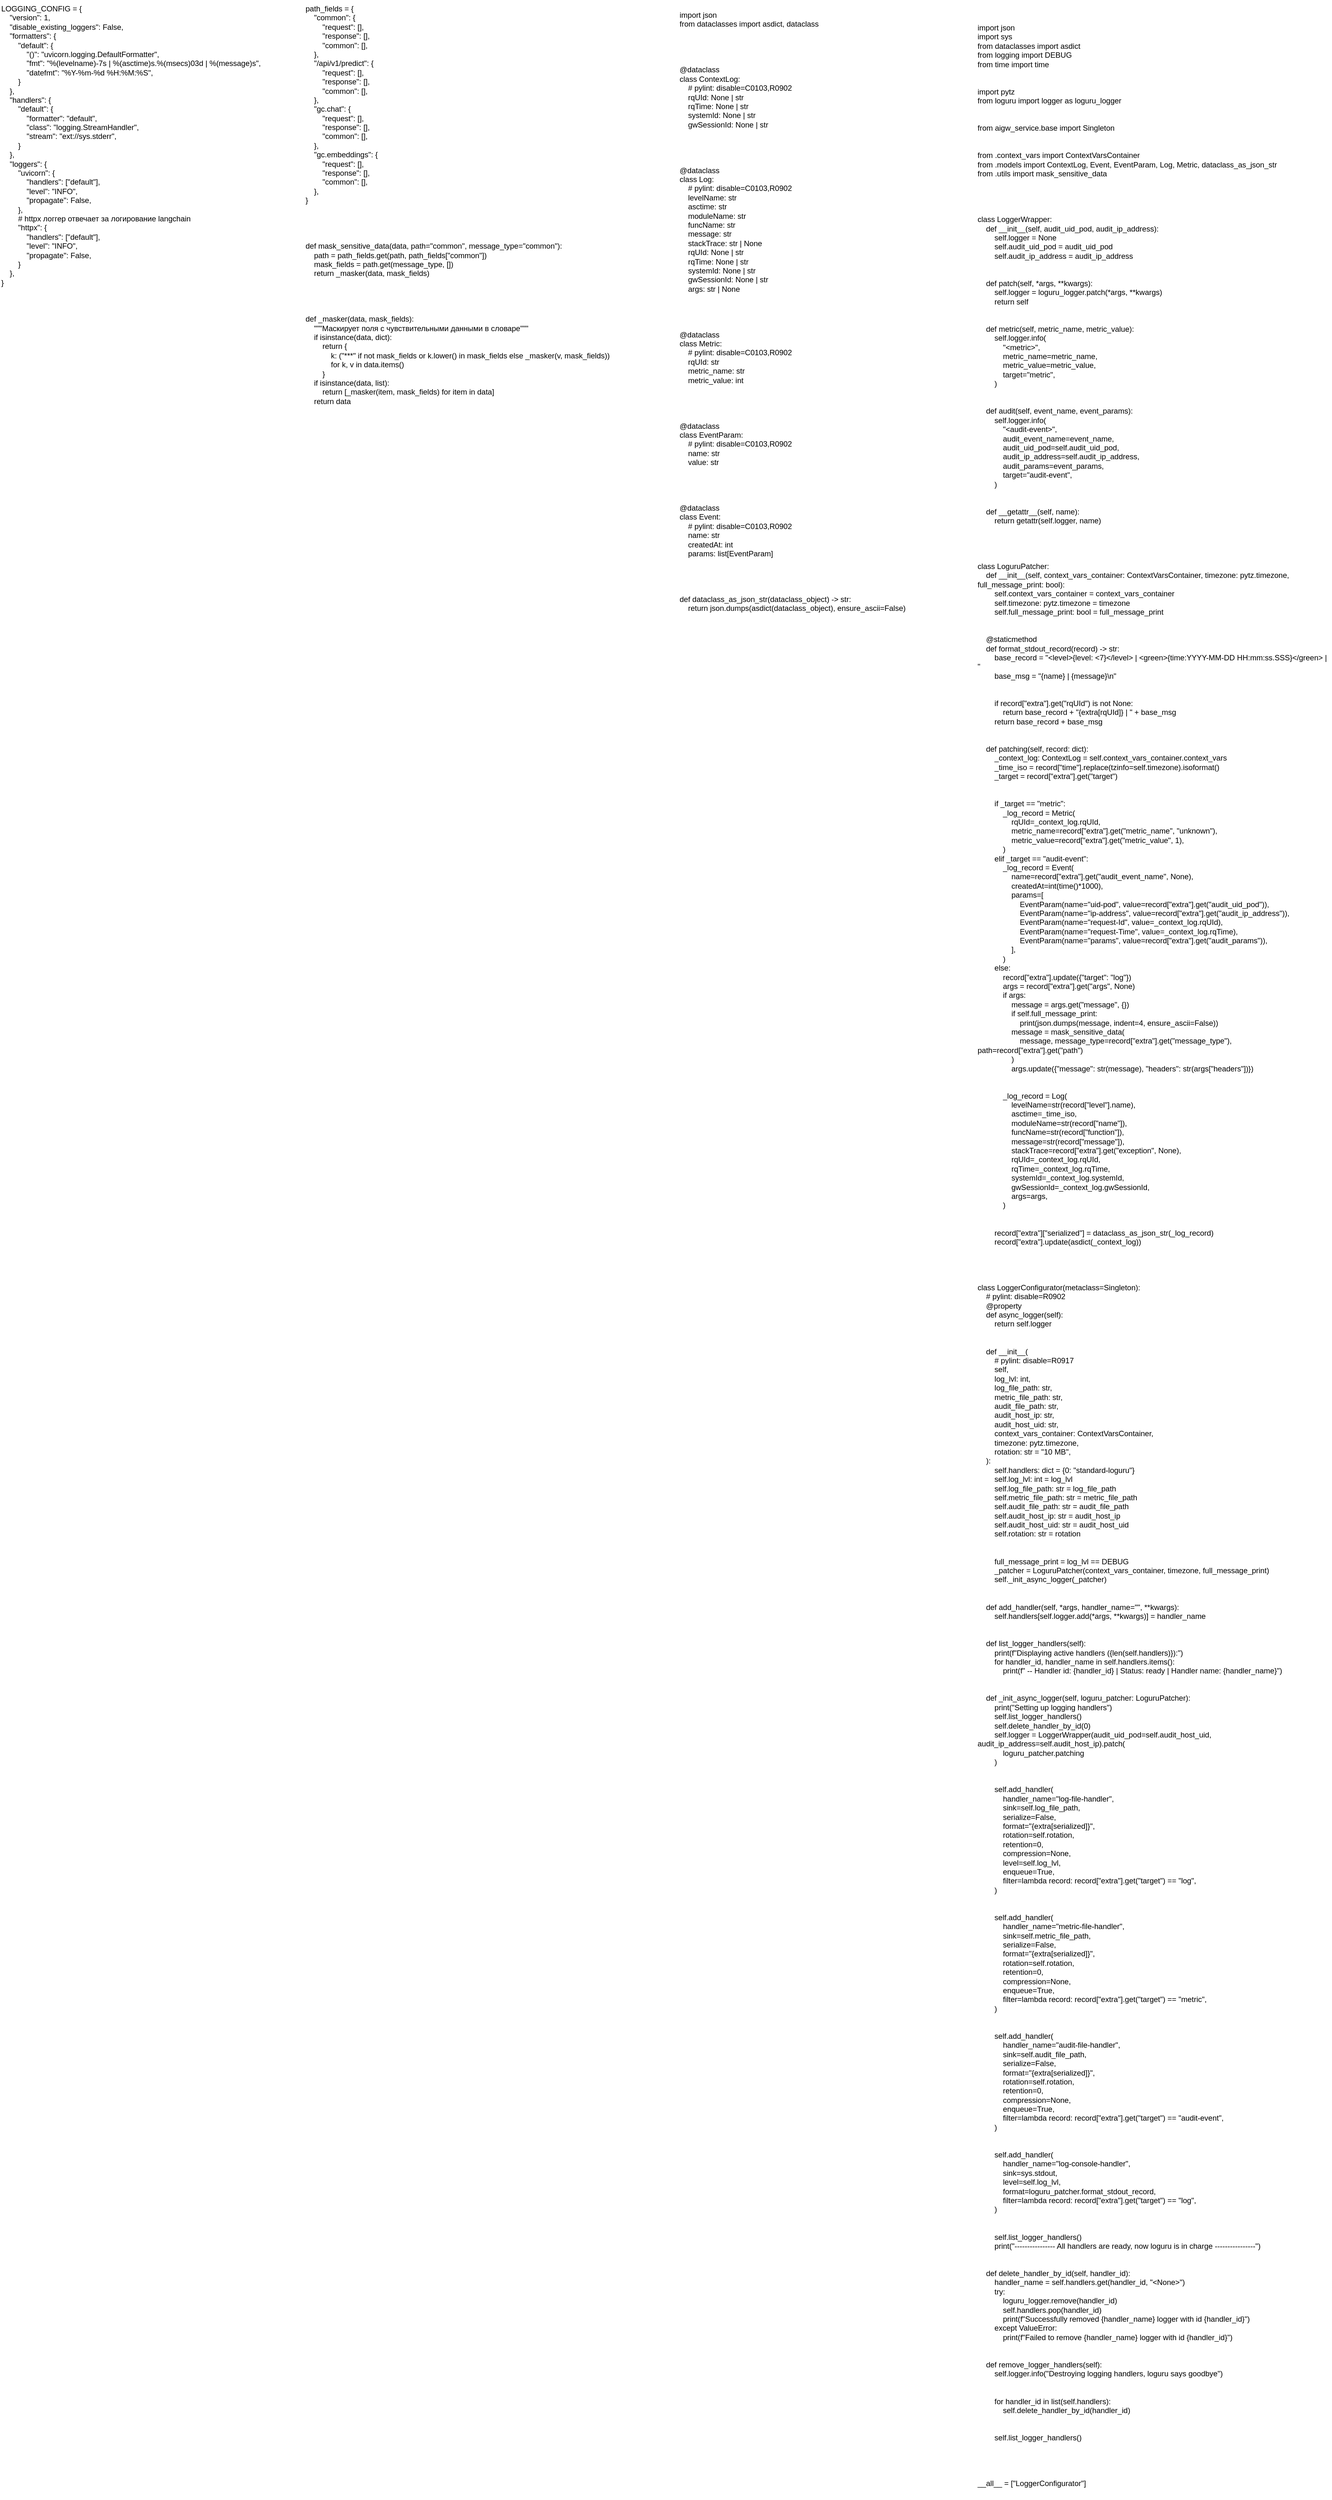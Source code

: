 <mxfile version="27.2.0">
  <diagram name="Страница — 1" id="WULPb32uHRo-QUS4CWuH">
    <mxGraphModel dx="1372" dy="743" grid="1" gridSize="10" guides="1" tooltips="1" connect="1" arrows="1" fold="1" page="1" pageScale="1" pageWidth="3300" pageHeight="4681" math="0" shadow="0">
      <root>
        <mxCell id="0" />
        <mxCell id="1" parent="0" />
        <UserObject label="LOGGING_CONFIG = {&#xa;    &quot;version&quot;: 1,&#xa;    &quot;disable_existing_loggers&quot;: False,&#xa;    &quot;formatters&quot;: {&#xa;        &quot;default&quot;: {&#xa;            &quot;()&quot;: &quot;uvicorn.logging.DefaultFormatter&quot;,&#xa;            &quot;fmt&quot;: &quot;%(levelname)-7s | %(asctime)s.%(msecs)03d | %(message)s&quot;,&#xa;            &quot;datefmt&quot;: &quot;%Y-%m-%d %H:%M:%S&quot;,&#xa;        }&#xa;    },&#xa;    &quot;handlers&quot;: {&#xa;        &quot;default&quot;: {&#xa;            &quot;formatter&quot;: &quot;default&quot;,&#xa;            &quot;class&quot;: &quot;logging.StreamHandler&quot;,&#xa;            &quot;stream&quot;: &quot;ext://sys.stderr&quot;,&#xa;        }&#xa;    },&#xa;    &quot;loggers&quot;: {&#xa;        &quot;uvicorn&quot;: {&#xa;            &quot;handlers&quot;: [&quot;default&quot;],&#xa;            &quot;level&quot;: &quot;INFO&quot;,&#xa;            &quot;propagate&quot;: False,&#xa;        },&#xa;        # httpx логгер отвечает за логирование langchain&#xa;        &quot;httpx&quot;: {&#xa;            &quot;handlers&quot;: [&quot;default&quot;],&#xa;            &quot;level&quot;: &quot;INFO&quot;,&#xa;            &quot;propagate&quot;: False,&#xa;        }&#xa;    },&#xa;}" link="LOGGING_CONFIG = {&#xa;    &quot;version&quot;: 1,&#xa;    &quot;disable_existing_loggers&quot;: False,&#xa;    &quot;formatters&quot;: {&#xa;        &quot;default&quot;: {&#xa;            &quot;()&quot;: &quot;uvicorn.logging.DefaultFormatter&quot;,&#xa;            &quot;fmt&quot;: &quot;%(levelname)-7s | %(asctime)s.%(msecs)03d | %(message)s&quot;,&#xa;            &quot;datefmt&quot;: &quot;%Y-%m-%d %H:%M:%S&quot;,&#xa;        }&#xa;    },&#xa;    &quot;handlers&quot;: {&#xa;        &quot;default&quot;: {&#xa;            &quot;formatter&quot;: &quot;default&quot;,&#xa;            &quot;class&quot;: &quot;logging.StreamHandler&quot;,&#xa;            &quot;stream&quot;: &quot;ext://sys.stderr&quot;,&#xa;        }&#xa;    },&#xa;    &quot;loggers&quot;: {&#xa;        &quot;uvicorn&quot;: {&#xa;            &quot;handlers&quot;: [&quot;default&quot;],&#xa;            &quot;level&quot;: &quot;INFO&quot;,&#xa;            &quot;propagate&quot;: False,&#xa;        },&#xa;        # httpx логгер отвечает за логирование langchain&#xa;        &quot;httpx&quot;: {&#xa;            &quot;handlers&quot;: [&quot;default&quot;],&#xa;            &quot;level&quot;: &quot;INFO&quot;,&#xa;            &quot;propagate&quot;: False,&#xa;        }&#xa;    },&#xa;}" id="SYt-TXJ_Hw24SwqiqHZK-21">
          <mxCell style="text;whiteSpace=wrap;" vertex="1" parent="1">
            <mxGeometry x="40" y="50" width="440" height="470" as="geometry" />
          </mxCell>
        </UserObject>
        <UserObject label="path_fields = {&#xa;    &quot;common&quot;: {&#xa;        &quot;request&quot;: [],&#xa;        &quot;response&quot;: [],&#xa;        &quot;common&quot;: [],&#xa;    },&#xa;    &quot;/api/v1/predict&quot;: {&#xa;        &quot;request&quot;: [],&#xa;        &quot;response&quot;: [],&#xa;        &quot;common&quot;: [],&#xa;    },&#xa;    &quot;gc.chat&quot;: {&#xa;        &quot;request&quot;: [],&#xa;        &quot;response&quot;: [],&#xa;        &quot;common&quot;: [],&#xa;    },&#xa;    &quot;gc.embeddings&quot;: {&#xa;        &quot;request&quot;: [],&#xa;        &quot;response&quot;: [],&#xa;        &quot;common&quot;: [],&#xa;    },&#xa;}&#xa;&#xa;&#xa;&#xa;&#xa;def mask_sensitive_data(data, path=&quot;common&quot;, message_type=&quot;common&quot;):&#xa;    path = path_fields.get(path, path_fields[&quot;common&quot;])&#xa;    mask_fields = path.get(message_type, [])&#xa;    return _masker(data, mask_fields)&#xa;&#xa;&#xa;&#xa;&#xa;def _masker(data, mask_fields):&#xa;    &quot;&quot;&quot;Маскирует поля с чувствительными данными в словаре&quot;&quot;&quot;&#xa;    if isinstance(data, dict):&#xa;        return {&#xa;            k: (&quot;***&quot; if not mask_fields or k.lower() in mask_fields else _masker(v, mask_fields))&#xa;            for k, v in data.items()&#xa;        }&#xa;    if isinstance(data, list):&#xa;        return [_masker(item, mask_fields) for item in data]&#xa;    return data" link="path_fields = {&#xa;    &quot;common&quot;: {&#xa;        &quot;request&quot;: [],&#xa;        &quot;response&quot;: [],&#xa;        &quot;common&quot;: [],&#xa;    },&#xa;    &quot;/api/v1/predict&quot;: {&#xa;        &quot;request&quot;: [],&#xa;        &quot;response&quot;: [],&#xa;        &quot;common&quot;: [],&#xa;    },&#xa;    &quot;gc.chat&quot;: {&#xa;        &quot;request&quot;: [],&#xa;        &quot;response&quot;: [],&#xa;        &quot;common&quot;: [],&#xa;    },&#xa;    &quot;gc.embeddings&quot;: {&#xa;        &quot;request&quot;: [],&#xa;        &quot;response&quot;: [],&#xa;        &quot;common&quot;: [],&#xa;    },&#xa;}&#xa;&#xa;&#xa;&#xa;&#xa;def mask_sensitive_data(data, path=&quot;common&quot;, message_type=&quot;common&quot;):&#xa;    path = path_fields.get(path, path_fields[&quot;common&quot;])&#xa;    mask_fields = path.get(message_type, [])&#xa;    return _masker(data, mask_fields)&#xa;&#xa;&#xa;&#xa;&#xa;def _masker(data, mask_fields):&#xa;    &quot;&quot;&quot;Маскирует поля с чувствительными данными в словаре&quot;&quot;&quot;&#xa;    if isinstance(data, dict):&#xa;        return {&#xa;            k: (&quot;***&quot; if not mask_fields or k.lower() in mask_fields else _masker(v, mask_fields))&#xa;            for k, v in data.items()&#xa;        }&#xa;    if isinstance(data, list):&#xa;        return [_masker(item, mask_fields) for item in data]&#xa;    return data" id="SYt-TXJ_Hw24SwqiqHZK-22">
          <mxCell style="text;whiteSpace=wrap;" vertex="1" parent="1">
            <mxGeometry x="520" y="50" width="510" height="660" as="geometry" />
          </mxCell>
        </UserObject>
        <UserObject label="import json&#xa;from dataclasses import asdict, dataclass&#xa;&#xa;&#xa;&#xa;&#xa;@dataclass&#xa;class ContextLog:&#xa;    # pylint: disable=C0103,R0902&#xa;    rqUId: None | str&#xa;    rqTime: None | str&#xa;    systemId: None | str&#xa;    gwSessionId: None | str&#xa;&#xa;&#xa;&#xa;&#xa;@dataclass&#xa;class Log:&#xa;    # pylint: disable=C0103,R0902&#xa;    levelName: str&#xa;    asctime: str&#xa;    moduleName: str&#xa;    funcName: str&#xa;    message: str&#xa;    stackTrace: str | None&#xa;    rqUId: None | str&#xa;    rqTime: None | str&#xa;    systemId: None | str&#xa;    gwSessionId: None | str&#xa;    args: str | None&#xa;&#xa;&#xa;&#xa;&#xa;@dataclass&#xa;class Metric:&#xa;    # pylint: disable=C0103,R0902&#xa;    rqUId: str&#xa;    metric_name: str&#xa;    metric_value: int&#xa;&#xa;&#xa;&#xa;&#xa;@dataclass&#xa;class EventParam:&#xa;    # pylint: disable=C0103,R0902&#xa;    name: str&#xa;    value: str&#xa;&#xa;&#xa;&#xa;&#xa;@dataclass&#xa;class Event:&#xa;    # pylint: disable=C0103,R0902&#xa;    name: str&#xa;    createdAt: int&#xa;    params: list[EventParam]&#xa;&#xa;&#xa;&#xa;&#xa;def dataclass_as_json_str(dataclass_object) -&gt; str:&#xa;    return json.dumps(asdict(dataclass_object), ensure_ascii=False)" link="import json&#xa;from dataclasses import asdict, dataclass&#xa;&#xa;&#xa;&#xa;&#xa;@dataclass&#xa;class ContextLog:&#xa;    # pylint: disable=C0103,R0902&#xa;    rqUId: None | str&#xa;    rqTime: None | str&#xa;    systemId: None | str&#xa;    gwSessionId: None | str&#xa;&#xa;&#xa;&#xa;&#xa;@dataclass&#xa;class Log:&#xa;    # pylint: disable=C0103,R0902&#xa;    levelName: str&#xa;    asctime: str&#xa;    moduleName: str&#xa;    funcName: str&#xa;    message: str&#xa;    stackTrace: str | None&#xa;    rqUId: None | str&#xa;    rqTime: None | str&#xa;    systemId: None | str&#xa;    gwSessionId: None | str&#xa;    args: str | None&#xa;&#xa;&#xa;&#xa;&#xa;@dataclass&#xa;class Metric:&#xa;    # pylint: disable=C0103,R0902&#xa;    rqUId: str&#xa;    metric_name: str&#xa;    metric_value: int&#xa;&#xa;&#xa;&#xa;&#xa;@dataclass&#xa;class EventParam:&#xa;    # pylint: disable=C0103,R0902&#xa;    name: str&#xa;    value: str&#xa;&#xa;&#xa;&#xa;&#xa;@dataclass&#xa;class Event:&#xa;    # pylint: disable=C0103,R0902&#xa;    name: str&#xa;    createdAt: int&#xa;    params: list[EventParam]&#xa;&#xa;&#xa;&#xa;&#xa;def dataclass_as_json_str(dataclass_object) -&gt; str:&#xa;    return json.dumps(asdict(dataclass_object), ensure_ascii=False)" id="SYt-TXJ_Hw24SwqiqHZK-23">
          <mxCell style="text;whiteSpace=wrap;" vertex="1" parent="1">
            <mxGeometry x="1110" y="60" width="390" height="970" as="geometry" />
          </mxCell>
        </UserObject>
        <UserObject label="import json&#xa;import sys&#xa;from dataclasses import asdict&#xa;from logging import DEBUG&#xa;from time import time&#xa;&#xa;&#xa;import pytz&#xa;from loguru import logger as loguru_logger&#xa;&#xa;&#xa;from aigw_service.base import Singleton&#xa;&#xa;&#xa;from .context_vars import ContextVarsContainer&#xa;from .models import ContextLog, Event, EventParam, Log, Metric, dataclass_as_json_str&#xa;from .utils import mask_sensitive_data&#xa;&#xa;&#xa;&#xa;&#xa;class LoggerWrapper:&#xa;    def __init__(self, audit_uid_pod, audit_ip_address):&#xa;        self.logger = None&#xa;        self.audit_uid_pod = audit_uid_pod&#xa;        self.audit_ip_address = audit_ip_address&#xa;&#xa;&#xa;    def patch(self, *args, **kwargs):&#xa;        self.logger = loguru_logger.patch(*args, **kwargs)&#xa;        return self&#xa;&#xa;&#xa;    def metric(self, metric_name, metric_value):&#xa;        self.logger.info(&#xa;            &quot;&lt;metric&gt;&quot;,&#xa;            metric_name=metric_name,&#xa;            metric_value=metric_value,&#xa;            target=&quot;metric&quot;,&#xa;        )&#xa;&#xa;&#xa;    def audit(self, event_name, event_params):&#xa;        self.logger.info(&#xa;            &quot;&lt;audit-event&gt;&quot;,&#xa;            audit_event_name=event_name,&#xa;            audit_uid_pod=self.audit_uid_pod,&#xa;            audit_ip_address=self.audit_ip_address,&#xa;            audit_params=event_params,&#xa;            target=&quot;audit-event&quot;,&#xa;        )&#xa;&#xa;&#xa;    def __getattr__(self, name):&#xa;        return getattr(self.logger, name)&#xa;&#xa;&#xa;&#xa;&#xa;class LoguruPatcher:&#xa;    def __init__(self, context_vars_container: ContextVarsContainer, timezone: pytz.timezone, full_message_print: bool):&#xa;        self.context_vars_container = context_vars_container&#xa;        self.timezone: pytz.timezone = timezone&#xa;        self.full_message_print: bool = full_message_print&#xa;&#xa;&#xa;    @staticmethod&#xa;    def format_stdout_record(record) -&gt; str:&#xa;        base_record = &quot;&lt;level&gt;{level: &lt;7}&lt;/level&gt; | &lt;green&gt;{time:YYYY-MM-DD HH:mm:ss.SSS}&lt;/green&gt; | &quot;&#xa;        base_msg = &quot;{name} | {message}\n&quot;&#xa;&#xa;&#xa;        if record[&quot;extra&quot;].get(&quot;rqUId&quot;) is not None:&#xa;            return base_record + &quot;{extra[rqUId]} | &quot; + base_msg&#xa;        return base_record + base_msg&#xa;&#xa;&#xa;    def patching(self, record: dict):&#xa;        _context_log: ContextLog = self.context_vars_container.context_vars&#xa;        _time_iso = record[&quot;time&quot;].replace(tzinfo=self.timezone).isoformat()&#xa;        _target = record[&quot;extra&quot;].get(&quot;target&quot;)&#xa;&#xa;&#xa;        if _target == &quot;metric&quot;:&#xa;            _log_record = Metric(&#xa;                rqUId=_context_log.rqUId,&#xa;                metric_name=record[&quot;extra&quot;].get(&quot;metric_name&quot;, &quot;unknown&quot;),&#xa;                metric_value=record[&quot;extra&quot;].get(&quot;metric_value&quot;, 1),&#xa;            )&#xa;        elif _target == &quot;audit-event&quot;:&#xa;            _log_record = Event(&#xa;                name=record[&quot;extra&quot;].get(&quot;audit_event_name&quot;, None),&#xa;                createdAt=int(time()*1000),&#xa;                params=[&#xa;                    EventParam(name=&quot;uid-pod&quot;, value=record[&quot;extra&quot;].get(&quot;audit_uid_pod&quot;)),&#xa;                    EventParam(name=&quot;ip-address&quot;, value=record[&quot;extra&quot;].get(&quot;audit_ip_address&quot;)),&#xa;                    EventParam(name=&quot;request-Id&quot;, value=_context_log.rqUId),&#xa;                    EventParam(name=&quot;request-Time&quot;, value=_context_log.rqTime),&#xa;                    EventParam(name=&quot;params&quot;, value=record[&quot;extra&quot;].get(&quot;audit_params&quot;)),&#xa;                ],&#xa;            )&#xa;        else:&#xa;            record[&quot;extra&quot;].update({&quot;target&quot;: &quot;log&quot;})&#xa;            args = record[&quot;extra&quot;].get(&quot;args&quot;, None)&#xa;            if args:&#xa;                message = args.get(&quot;message&quot;, {})&#xa;                if self.full_message_print:&#xa;                    print(json.dumps(message, indent=4, ensure_ascii=False))&#xa;                message = mask_sensitive_data(&#xa;                    message, message_type=record[&quot;extra&quot;].get(&quot;message_type&quot;), path=record[&quot;extra&quot;].get(&quot;path&quot;)&#xa;                )&#xa;                args.update({&quot;message&quot;: str(message), &quot;headers&quot;: str(args[&quot;headers&quot;])})&#xa;&#xa;&#xa;            _log_record = Log(&#xa;                levelName=str(record[&quot;level&quot;].name),&#xa;                asctime=_time_iso,&#xa;                moduleName=str(record[&quot;name&quot;]),&#xa;                funcName=str(record[&quot;function&quot;]),&#xa;                message=str(record[&quot;message&quot;]),&#xa;                stackTrace=record[&quot;extra&quot;].get(&quot;exception&quot;, None),&#xa;                rqUId=_context_log.rqUId,&#xa;                rqTime=_context_log.rqTime,&#xa;                systemId=_context_log.systemId,&#xa;                gwSessionId=_context_log.gwSessionId,&#xa;                args=args,&#xa;            )&#xa;&#xa;&#xa;        record[&quot;extra&quot;][&quot;serialized&quot;] = dataclass_as_json_str(_log_record)&#xa;        record[&quot;extra&quot;].update(asdict(_context_log))&#xa;&#xa;&#xa;&#xa;&#xa;class LoggerConfigurator(metaclass=Singleton):&#xa;    # pylint: disable=R0902&#xa;    @property&#xa;    def async_logger(self):&#xa;        return self.logger&#xa;&#xa;&#xa;    def __init__(&#xa;        # pylint: disable=R0917&#xa;        self,&#xa;        log_lvl: int,&#xa;        log_file_path: str,&#xa;        metric_file_path: str,&#xa;        audit_file_path: str,&#xa;        audit_host_ip: str,&#xa;        audit_host_uid: str,&#xa;        context_vars_container: ContextVarsContainer,&#xa;        timezone: pytz.timezone,&#xa;        rotation: str = &quot;10 MB&quot;,&#xa;    ):&#xa;        self.handlers: dict = {0: &quot;standard-loguru&quot;}&#xa;        self.log_lvl: int = log_lvl&#xa;        self.log_file_path: str = log_file_path&#xa;        self.metric_file_path: str = metric_file_path&#xa;        self.audit_file_path: str = audit_file_path&#xa;        self.audit_host_ip: str = audit_host_ip&#xa;        self.audit_host_uid: str = audit_host_uid&#xa;        self.rotation: str = rotation&#xa;&#xa;&#xa;        full_message_print = log_lvl == DEBUG&#xa;        _patcher = LoguruPatcher(context_vars_container, timezone, full_message_print)&#xa;        self._init_async_logger(_patcher)&#xa;&#xa;&#xa;    def add_handler(self, *args, handler_name=&quot;&quot;, **kwargs):&#xa;        self.handlers[self.logger.add(*args, **kwargs)] = handler_name&#xa;&#xa;&#xa;    def list_logger_handlers(self):&#xa;        print(f&quot;Displaying active handlers ({len(self.handlers)}):&quot;)&#xa;        for handler_id, handler_name in self.handlers.items():&#xa;            print(f&quot; -- Handler id: {handler_id} | Status: ready | Handler name: {handler_name}&quot;)&#xa;&#xa;&#xa;    def _init_async_logger(self, loguru_patcher: LoguruPatcher):&#xa;        print(&quot;Setting up logging handlers&quot;)&#xa;        self.list_logger_handlers()&#xa;        self.delete_handler_by_id(0)&#xa;        self.logger = LoggerWrapper(audit_uid_pod=self.audit_host_uid, audit_ip_address=self.audit_host_ip).patch(&#xa;            loguru_patcher.patching&#xa;        )&#xa;&#xa;&#xa;        self.add_handler(&#xa;            handler_name=&quot;log-file-handler&quot;,&#xa;            sink=self.log_file_path,&#xa;            serialize=False,&#xa;            format=&quot;{extra[serialized]}&quot;,&#xa;            rotation=self.rotation,&#xa;            retention=0,&#xa;            compression=None,&#xa;            level=self.log_lvl,&#xa;            enqueue=True,&#xa;            filter=lambda record: record[&quot;extra&quot;].get(&quot;target&quot;) == &quot;log&quot;,&#xa;        )&#xa;&#xa;&#xa;        self.add_handler(&#xa;            handler_name=&quot;metric-file-handler&quot;,&#xa;            sink=self.metric_file_path,&#xa;            serialize=False,&#xa;            format=&quot;{extra[serialized]}&quot;,&#xa;            rotation=self.rotation,&#xa;            retention=0,&#xa;            compression=None,&#xa;            enqueue=True,&#xa;            filter=lambda record: record[&quot;extra&quot;].get(&quot;target&quot;) == &quot;metric&quot;,&#xa;        )&#xa;&#xa;&#xa;        self.add_handler(&#xa;            handler_name=&quot;audit-file-handler&quot;,&#xa;            sink=self.audit_file_path,&#xa;            serialize=False,&#xa;            format=&quot;{extra[serialized]}&quot;,&#xa;            rotation=self.rotation,&#xa;            retention=0,&#xa;            compression=None,&#xa;            enqueue=True,&#xa;            filter=lambda record: record[&quot;extra&quot;].get(&quot;target&quot;) == &quot;audit-event&quot;,&#xa;        )&#xa;&#xa;&#xa;        self.add_handler(&#xa;            handler_name=&quot;log-console-handler&quot;,&#xa;            sink=sys.stdout,&#xa;            level=self.log_lvl,&#xa;            format=loguru_patcher.format_stdout_record,&#xa;            filter=lambda record: record[&quot;extra&quot;].get(&quot;target&quot;) == &quot;log&quot;,&#xa;        )&#xa;&#xa;&#xa;        self.list_logger_handlers()&#xa;        print(&quot;---------------- All handlers are ready, now loguru is in charge ----------------&quot;)&#xa;&#xa;&#xa;    def delete_handler_by_id(self, handler_id):&#xa;        handler_name = self.handlers.get(handler_id, &quot;&lt;None&gt;&quot;)&#xa;        try:&#xa;            loguru_logger.remove(handler_id)&#xa;            self.handlers.pop(handler_id)&#xa;            print(f&quot;Successfully removed {handler_name} logger with id {handler_id}&quot;)&#xa;        except ValueError:&#xa;            print(f&quot;Failed to remove {handler_name} logger with id {handler_id}&quot;)&#xa;&#xa;&#xa;    def remove_logger_handlers(self):&#xa;        self.logger.info(&quot;Destroying logging handlers, loguru says goodbye&quot;)&#xa;&#xa;&#xa;        for handler_id in list(self.handlers):&#xa;            self.delete_handler_by_id(handler_id)&#xa;&#xa;&#xa;        self.list_logger_handlers()&#xa;&#xa;&#xa;&#xa;&#xa;__all__ = [&quot;LoggerConfigurator&quot;]" link="import json&#xa;import sys&#xa;from dataclasses import asdict&#xa;from logging import DEBUG&#xa;from time import time&#xa;&#xa;&#xa;import pytz&#xa;from loguru import logger as loguru_logger&#xa;&#xa;&#xa;from aigw_service.base import Singleton&#xa;&#xa;&#xa;from .context_vars import ContextVarsContainer&#xa;from .models import ContextLog, Event, EventParam, Log, Metric, dataclass_as_json_str&#xa;from .utils import mask_sensitive_data&#xa;&#xa;&#xa;&#xa;&#xa;class LoggerWrapper:&#xa;    def __init__(self, audit_uid_pod, audit_ip_address):&#xa;        self.logger = None&#xa;        self.audit_uid_pod = audit_uid_pod&#xa;        self.audit_ip_address = audit_ip_address&#xa;&#xa;&#xa;    def patch(self, *args, **kwargs):&#xa;        self.logger = loguru_logger.patch(*args, **kwargs)&#xa;        return self&#xa;&#xa;&#xa;    def metric(self, metric_name, metric_value):&#xa;        self.logger.info(&#xa;            &quot;&lt;metric&gt;&quot;,&#xa;            metric_name=metric_name,&#xa;            metric_value=metric_value,&#xa;            target=&quot;metric&quot;,&#xa;        )&#xa;&#xa;&#xa;    def audit(self, event_name, event_params):&#xa;        self.logger.info(&#xa;            &quot;&lt;audit-event&gt;&quot;,&#xa;            audit_event_name=event_name,&#xa;            audit_uid_pod=self.audit_uid_pod,&#xa;            audit_ip_address=self.audit_ip_address,&#xa;            audit_params=event_params,&#xa;            target=&quot;audit-event&quot;,&#xa;        )&#xa;&#xa;&#xa;    def __getattr__(self, name):&#xa;        return getattr(self.logger, name)&#xa;&#xa;&#xa;&#xa;&#xa;class LoguruPatcher:&#xa;    def __init__(self, context_vars_container: ContextVarsContainer, timezone: pytz.timezone, full_message_print: bool):&#xa;        self.context_vars_container = context_vars_container&#xa;        self.timezone: pytz.timezone = timezone&#xa;        self.full_message_print: bool = full_message_print&#xa;&#xa;&#xa;    @staticmethod&#xa;    def format_stdout_record(record) -&gt; str:&#xa;        base_record = &quot;&lt;level&gt;{level: &lt;7}&lt;/level&gt; | &lt;green&gt;{time:YYYY-MM-DD HH:mm:ss.SSS}&lt;/green&gt; | &quot;&#xa;        base_msg = &quot;{name} | {message}\n&quot;&#xa;&#xa;&#xa;        if record[&quot;extra&quot;].get(&quot;rqUId&quot;) is not None:&#xa;            return base_record + &quot;{extra[rqUId]} | &quot; + base_msg&#xa;        return base_record + base_msg&#xa;&#xa;&#xa;    def patching(self, record: dict):&#xa;        _context_log: ContextLog = self.context_vars_container.context_vars&#xa;        _time_iso = record[&quot;time&quot;].replace(tzinfo=self.timezone).isoformat()&#xa;        _target = record[&quot;extra&quot;].get(&quot;target&quot;)&#xa;&#xa;&#xa;        if _target == &quot;metric&quot;:&#xa;            _log_record = Metric(&#xa;                rqUId=_context_log.rqUId,&#xa;                metric_name=record[&quot;extra&quot;].get(&quot;metric_name&quot;, &quot;unknown&quot;),&#xa;                metric_value=record[&quot;extra&quot;].get(&quot;metric_value&quot;, 1),&#xa;            )&#xa;        elif _target == &quot;audit-event&quot;:&#xa;            _log_record = Event(&#xa;                name=record[&quot;extra&quot;].get(&quot;audit_event_name&quot;, None),&#xa;                createdAt=int(time()*1000),&#xa;                params=[&#xa;                    EventParam(name=&quot;uid-pod&quot;, value=record[&quot;extra&quot;].get(&quot;audit_uid_pod&quot;)),&#xa;                    EventParam(name=&quot;ip-address&quot;, value=record[&quot;extra&quot;].get(&quot;audit_ip_address&quot;)),&#xa;                    EventParam(name=&quot;request-Id&quot;, value=_context_log.rqUId),&#xa;                    EventParam(name=&quot;request-Time&quot;, value=_context_log.rqTime),&#xa;                    EventParam(name=&quot;params&quot;, value=record[&quot;extra&quot;].get(&quot;audit_params&quot;)),&#xa;                ],&#xa;            )&#xa;        else:&#xa;            record[&quot;extra&quot;].update({&quot;target&quot;: &quot;log&quot;})&#xa;            args = record[&quot;extra&quot;].get(&quot;args&quot;, None)&#xa;            if args:&#xa;                message = args.get(&quot;message&quot;, {})&#xa;                if self.full_message_print:&#xa;                    print(json.dumps(message, indent=4, ensure_ascii=False))&#xa;                message = mask_sensitive_data(&#xa;                    message, message_type=record[&quot;extra&quot;].get(&quot;message_type&quot;), path=record[&quot;extra&quot;].get(&quot;path&quot;)&#xa;                )&#xa;                args.update({&quot;message&quot;: str(message), &quot;headers&quot;: str(args[&quot;headers&quot;])})&#xa;&#xa;&#xa;            _log_record = Log(&#xa;                levelName=str(record[&quot;level&quot;].name),&#xa;                asctime=_time_iso,&#xa;                moduleName=str(record[&quot;name&quot;]),&#xa;                funcName=str(record[&quot;function&quot;]),&#xa;                message=str(record[&quot;message&quot;]),&#xa;                stackTrace=record[&quot;extra&quot;].get(&quot;exception&quot;, None),&#xa;                rqUId=_context_log.rqUId,&#xa;                rqTime=_context_log.rqTime,&#xa;                systemId=_context_log.systemId,&#xa;                gwSessionId=_context_log.gwSessionId,&#xa;                args=args,&#xa;            )&#xa;&#xa;&#xa;        record[&quot;extra&quot;][&quot;serialized&quot;] = dataclass_as_json_str(_log_record)&#xa;        record[&quot;extra&quot;].update(asdict(_context_log))&#xa;&#xa;&#xa;&#xa;&#xa;class LoggerConfigurator(metaclass=Singleton):&#xa;    # pylint: disable=R0902&#xa;    @property&#xa;    def async_logger(self):&#xa;        return self.logger&#xa;&#xa;&#xa;    def __init__(&#xa;        # pylint: disable=R0917&#xa;        self,&#xa;        log_lvl: int,&#xa;        log_file_path: str,&#xa;        metric_file_path: str,&#xa;        audit_file_path: str,&#xa;        audit_host_ip: str,&#xa;        audit_host_uid: str,&#xa;        context_vars_container: ContextVarsContainer,&#xa;        timezone: pytz.timezone,&#xa;        rotation: str = &quot;10 MB&quot;,&#xa;    ):&#xa;        self.handlers: dict = {0: &quot;standard-loguru&quot;}&#xa;        self.log_lvl: int = log_lvl&#xa;        self.log_file_path: str = log_file_path&#xa;        self.metric_file_path: str = metric_file_path&#xa;        self.audit_file_path: str = audit_file_path&#xa;        self.audit_host_ip: str = audit_host_ip&#xa;        self.audit_host_uid: str = audit_host_uid&#xa;        self.rotation: str = rotation&#xa;&#xa;&#xa;        full_message_print = log_lvl == DEBUG&#xa;        _patcher = LoguruPatcher(context_vars_container, timezone, full_message_print)&#xa;        self._init_async_logger(_patcher)&#xa;&#xa;&#xa;    def add_handler(self, *args, handler_name=&quot;&quot;, **kwargs):&#xa;        self.handlers[self.logger.add(*args, **kwargs)] = handler_name&#xa;&#xa;&#xa;    def list_logger_handlers(self):&#xa;        print(f&quot;Displaying active handlers ({len(self.handlers)}):&quot;)&#xa;        for handler_id, handler_name in self.handlers.items():&#xa;            print(f&quot; -- Handler id: {handler_id} | Status: ready | Handler name: {handler_name}&quot;)&#xa;&#xa;&#xa;    def _init_async_logger(self, loguru_patcher: LoguruPatcher):&#xa;        print(&quot;Setting up logging handlers&quot;)&#xa;        self.list_logger_handlers()&#xa;        self.delete_handler_by_id(0)&#xa;        self.logger = LoggerWrapper(audit_uid_pod=self.audit_host_uid, audit_ip_address=self.audit_host_ip).patch(&#xa;            loguru_patcher.patching&#xa;        )&#xa;&#xa;&#xa;        self.add_handler(&#xa;            handler_name=&quot;log-file-handler&quot;,&#xa;            sink=self.log_file_path,&#xa;            serialize=False,&#xa;            format=&quot;{extra[serialized]}&quot;,&#xa;            rotation=self.rotation,&#xa;            retention=0,&#xa;            compression=None,&#xa;            level=self.log_lvl,&#xa;            enqueue=True,&#xa;            filter=lambda record: record[&quot;extra&quot;].get(&quot;target&quot;) == &quot;log&quot;,&#xa;        )&#xa;&#xa;&#xa;        self.add_handler(&#xa;            handler_name=&quot;metric-file-handler&quot;,&#xa;            sink=self.metric_file_path,&#xa;            serialize=False,&#xa;            format=&quot;{extra[serialized]}&quot;,&#xa;            rotation=self.rotation,&#xa;            retention=0,&#xa;            compression=None,&#xa;            enqueue=True,&#xa;            filter=lambda record: record[&quot;extra&quot;].get(&quot;target&quot;) == &quot;metric&quot;,&#xa;        )&#xa;&#xa;&#xa;        self.add_handler(&#xa;            handler_name=&quot;audit-file-handler&quot;,&#xa;            sink=self.audit_file_path,&#xa;            serialize=False,&#xa;            format=&quot;{extra[serialized]}&quot;,&#xa;            rotation=self.rotation,&#xa;            retention=0,&#xa;            compression=None,&#xa;            enqueue=True,&#xa;            filter=lambda record: record[&quot;extra&quot;].get(&quot;target&quot;) == &quot;audit-event&quot;,&#xa;        )&#xa;&#xa;&#xa;        self.add_handler(&#xa;            handler_name=&quot;log-console-handler&quot;,&#xa;            sink=sys.stdout,&#xa;            level=self.log_lvl,&#xa;            format=loguru_patcher.format_stdout_record,&#xa;            filter=lambda record: record[&quot;extra&quot;].get(&quot;target&quot;) == &quot;log&quot;,&#xa;        )&#xa;&#xa;&#xa;        self.list_logger_handlers()&#xa;        print(&quot;---------------- All handlers are ready, now loguru is in charge ----------------&quot;)&#xa;&#xa;&#xa;    def delete_handler_by_id(self, handler_id):&#xa;        handler_name = self.handlers.get(handler_id, &quot;&lt;None&gt;&quot;)&#xa;        try:&#xa;            loguru_logger.remove(handler_id)&#xa;            self.handlers.pop(handler_id)&#xa;            print(f&quot;Successfully removed {handler_name} logger with id {handler_id}&quot;)&#xa;        except ValueError:&#xa;            print(f&quot;Failed to remove {handler_name} logger with id {handler_id}&quot;)&#xa;&#xa;&#xa;    def remove_logger_handlers(self):&#xa;        self.logger.info(&quot;Destroying logging handlers, loguru says goodbye&quot;)&#xa;&#xa;&#xa;        for handler_id in list(self.handlers):&#xa;            self.delete_handler_by_id(handler_id)&#xa;&#xa;&#xa;        self.list_logger_handlers()&#xa;&#xa;&#xa;&#xa;&#xa;__all__ = [&quot;LoggerConfigurator&quot;]" id="SYt-TXJ_Hw24SwqiqHZK-24">
          <mxCell style="text;whiteSpace=wrap;" vertex="1" parent="1">
            <mxGeometry x="1580" y="80" width="560" height="3910" as="geometry" />
          </mxCell>
        </UserObject>
      </root>
    </mxGraphModel>
  </diagram>
</mxfile>
